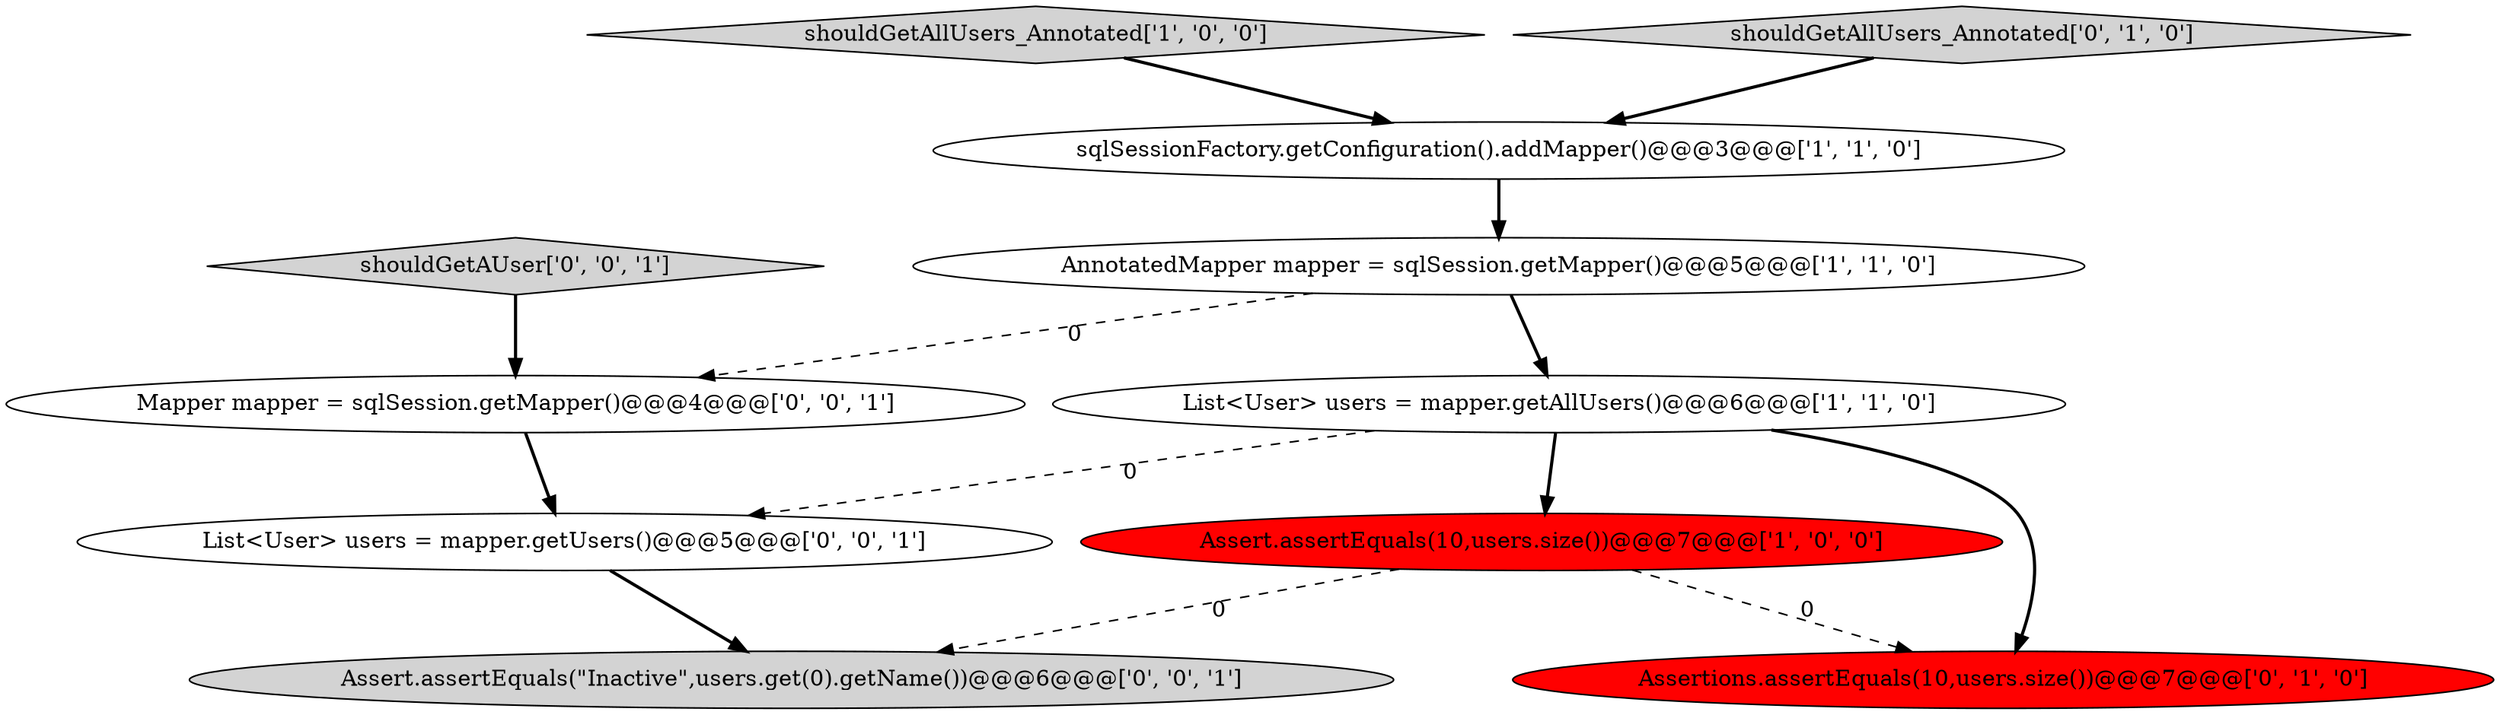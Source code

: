 digraph {
3 [style = filled, label = "shouldGetAllUsers_Annotated['1', '0', '0']", fillcolor = lightgray, shape = diamond image = "AAA0AAABBB1BBB"];
6 [style = filled, label = "shouldGetAllUsers_Annotated['0', '1', '0']", fillcolor = lightgray, shape = diamond image = "AAA0AAABBB2BBB"];
10 [style = filled, label = "shouldGetAUser['0', '0', '1']", fillcolor = lightgray, shape = diamond image = "AAA0AAABBB3BBB"];
2 [style = filled, label = "AnnotatedMapper mapper = sqlSession.getMapper()@@@5@@@['1', '1', '0']", fillcolor = white, shape = ellipse image = "AAA0AAABBB1BBB"];
1 [style = filled, label = "sqlSessionFactory.getConfiguration().addMapper()@@@3@@@['1', '1', '0']", fillcolor = white, shape = ellipse image = "AAA0AAABBB1BBB"];
7 [style = filled, label = "Mapper mapper = sqlSession.getMapper()@@@4@@@['0', '0', '1']", fillcolor = white, shape = ellipse image = "AAA0AAABBB3BBB"];
8 [style = filled, label = "List<User> users = mapper.getUsers()@@@5@@@['0', '0', '1']", fillcolor = white, shape = ellipse image = "AAA0AAABBB3BBB"];
4 [style = filled, label = "List<User> users = mapper.getAllUsers()@@@6@@@['1', '1', '0']", fillcolor = white, shape = ellipse image = "AAA0AAABBB1BBB"];
9 [style = filled, label = "Assert.assertEquals(\"Inactive\",users.get(0).getName())@@@6@@@['0', '0', '1']", fillcolor = lightgray, shape = ellipse image = "AAA0AAABBB3BBB"];
5 [style = filled, label = "Assertions.assertEquals(10,users.size())@@@7@@@['0', '1', '0']", fillcolor = red, shape = ellipse image = "AAA1AAABBB2BBB"];
0 [style = filled, label = "Assert.assertEquals(10,users.size())@@@7@@@['1', '0', '0']", fillcolor = red, shape = ellipse image = "AAA1AAABBB1BBB"];
6->1 [style = bold, label=""];
1->2 [style = bold, label=""];
0->9 [style = dashed, label="0"];
3->1 [style = bold, label=""];
0->5 [style = dashed, label="0"];
7->8 [style = bold, label=""];
2->7 [style = dashed, label="0"];
2->4 [style = bold, label=""];
4->5 [style = bold, label=""];
10->7 [style = bold, label=""];
4->0 [style = bold, label=""];
4->8 [style = dashed, label="0"];
8->9 [style = bold, label=""];
}
